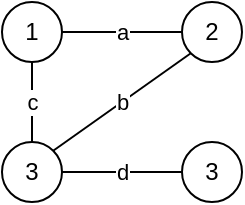 <mxfile version="24.7.17">
  <diagram name="Sivu-1" id="ETxLBeFSpSedNPtnGMP7">
    <mxGraphModel dx="547" dy="303" grid="1" gridSize="10" guides="1" tooltips="1" connect="1" arrows="1" fold="1" page="1" pageScale="1" pageWidth="827" pageHeight="1169" math="0" shadow="0">
      <root>
        <mxCell id="0" />
        <mxCell id="1" parent="0" />
        <mxCell id="Rc_dPTwu43_yxfsiKPEV-1" value="1" style="ellipse;whiteSpace=wrap;html=1;" vertex="1" parent="1">
          <mxGeometry x="190" y="240" width="30" height="30" as="geometry" />
        </mxCell>
        <mxCell id="Rc_dPTwu43_yxfsiKPEV-2" value="2" style="ellipse;whiteSpace=wrap;html=1;" vertex="1" parent="1">
          <mxGeometry x="280" y="240" width="30" height="30" as="geometry" />
        </mxCell>
        <mxCell id="Rc_dPTwu43_yxfsiKPEV-6" value="a" style="endArrow=none;html=1;rounded=0;entryX=0;entryY=0.5;entryDx=0;entryDy=0;exitX=1;exitY=0.5;exitDx=0;exitDy=0;" edge="1" parent="1" source="Rc_dPTwu43_yxfsiKPEV-1" target="Rc_dPTwu43_yxfsiKPEV-2">
          <mxGeometry width="50" height="50" relative="1" as="geometry">
            <mxPoint x="180" y="250" as="sourcePoint" />
            <mxPoint x="230" y="200" as="targetPoint" />
          </mxGeometry>
        </mxCell>
        <mxCell id="Rc_dPTwu43_yxfsiKPEV-7" value="3" style="ellipse;whiteSpace=wrap;html=1;" vertex="1" parent="1">
          <mxGeometry x="190" y="310" width="30" height="30" as="geometry" />
        </mxCell>
        <mxCell id="Rc_dPTwu43_yxfsiKPEV-8" value="3" style="ellipse;whiteSpace=wrap;html=1;" vertex="1" parent="1">
          <mxGeometry x="280" y="310" width="30" height="30" as="geometry" />
        </mxCell>
        <mxCell id="Rc_dPTwu43_yxfsiKPEV-9" value="b" style="endArrow=none;html=1;rounded=0;entryX=0;entryY=1;entryDx=0;entryDy=0;exitX=1;exitY=0;exitDx=0;exitDy=0;" edge="1" parent="1" source="Rc_dPTwu43_yxfsiKPEV-7" target="Rc_dPTwu43_yxfsiKPEV-2">
          <mxGeometry width="50" height="50" relative="1" as="geometry">
            <mxPoint x="190" y="370" as="sourcePoint" />
            <mxPoint x="240" y="320" as="targetPoint" />
          </mxGeometry>
        </mxCell>
        <mxCell id="Rc_dPTwu43_yxfsiKPEV-10" value="c" style="endArrow=none;html=1;rounded=0;entryX=0.5;entryY=1;entryDx=0;entryDy=0;exitX=0.5;exitY=0;exitDx=0;exitDy=0;" edge="1" parent="1" source="Rc_dPTwu43_yxfsiKPEV-7" target="Rc_dPTwu43_yxfsiKPEV-1">
          <mxGeometry width="50" height="50" relative="1" as="geometry">
            <mxPoint x="226" y="324" as="sourcePoint" />
            <mxPoint x="294" y="276" as="targetPoint" />
          </mxGeometry>
        </mxCell>
        <mxCell id="Rc_dPTwu43_yxfsiKPEV-11" value="d" style="endArrow=none;html=1;rounded=0;entryX=0;entryY=0.5;entryDx=0;entryDy=0;exitX=1;exitY=0.5;exitDx=0;exitDy=0;" edge="1" parent="1" source="Rc_dPTwu43_yxfsiKPEV-7" target="Rc_dPTwu43_yxfsiKPEV-8">
          <mxGeometry width="50" height="50" relative="1" as="geometry">
            <mxPoint x="215" y="320" as="sourcePoint" />
            <mxPoint x="215" y="280" as="targetPoint" />
          </mxGeometry>
        </mxCell>
      </root>
    </mxGraphModel>
  </diagram>
</mxfile>
